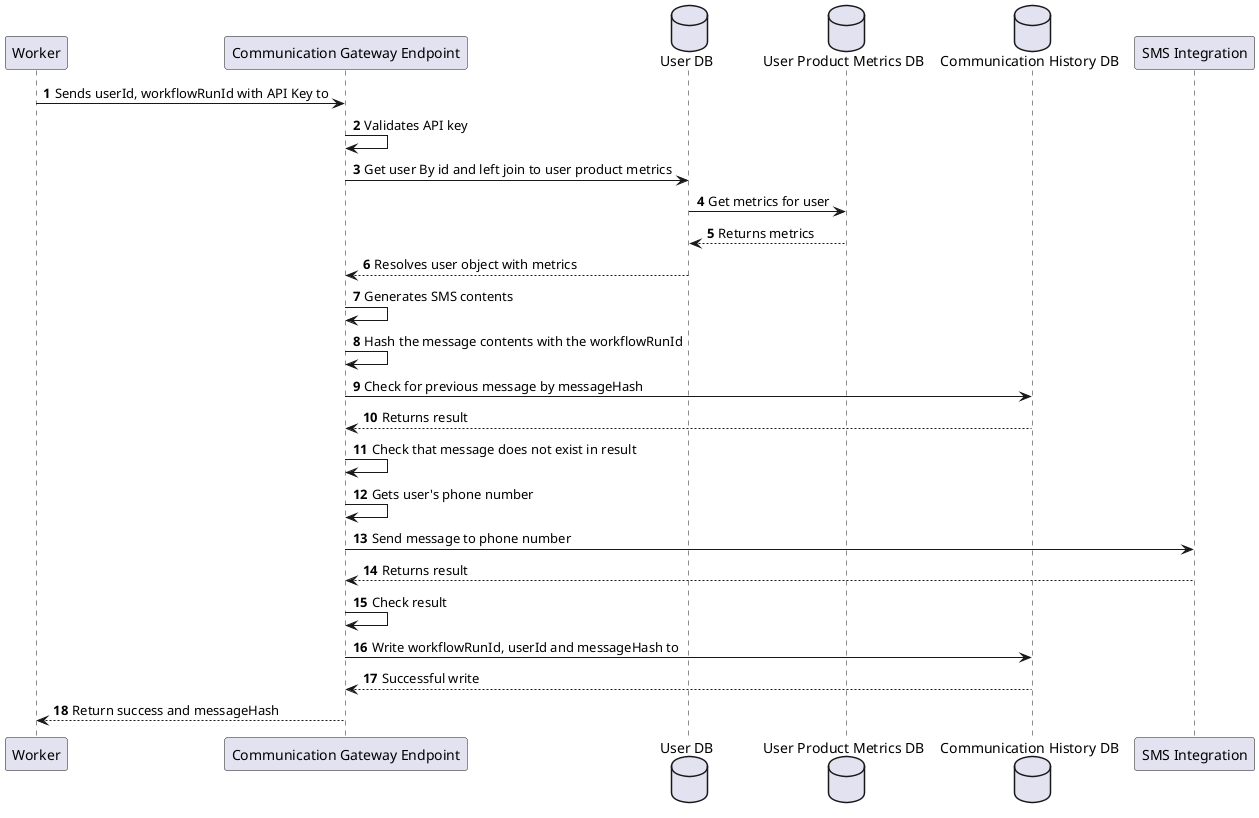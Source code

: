 @startuml Create New Workflow

participant "Worker" as worker
participant "Communication Gateway Endpoint" as gateway
database "User DB" as userDB
database "User Product Metrics DB" as metricsDB
database "Communication History DB" as historyDB
participant "SMS Integration" as sms

autonumber

worker -> gateway: Sends userId, workflowRunId with API Key to
gateway -> gateway: Validates API key
gateway -> userDB: Get user By id and left join to user product metrics
userDB -> metricsDB: Get metrics for user
metricsDB --> userDB: Returns metrics
userDB --> gateway: Resolves user object with metrics

gateway -> gateway: Generates SMS contents
gateway -> gateway: Hash the message contents with the workflowRunId

gateway -> historyDB: Check for previous message by messageHash

historyDB --> gateway: Returns result
gateway -> gateway: Check that message does not exist in result

gateway -> gateway: Gets user's phone number
gateway -> sms: Send message to phone number
sms --> gateway: Returns result
gateway -> gateway: Check result
gateway -> historyDB: Write workflowRunId, userId and messageHash to
historyDB --> gateway: Successful write
gateway --> worker: Return success and messageHash

@enduml